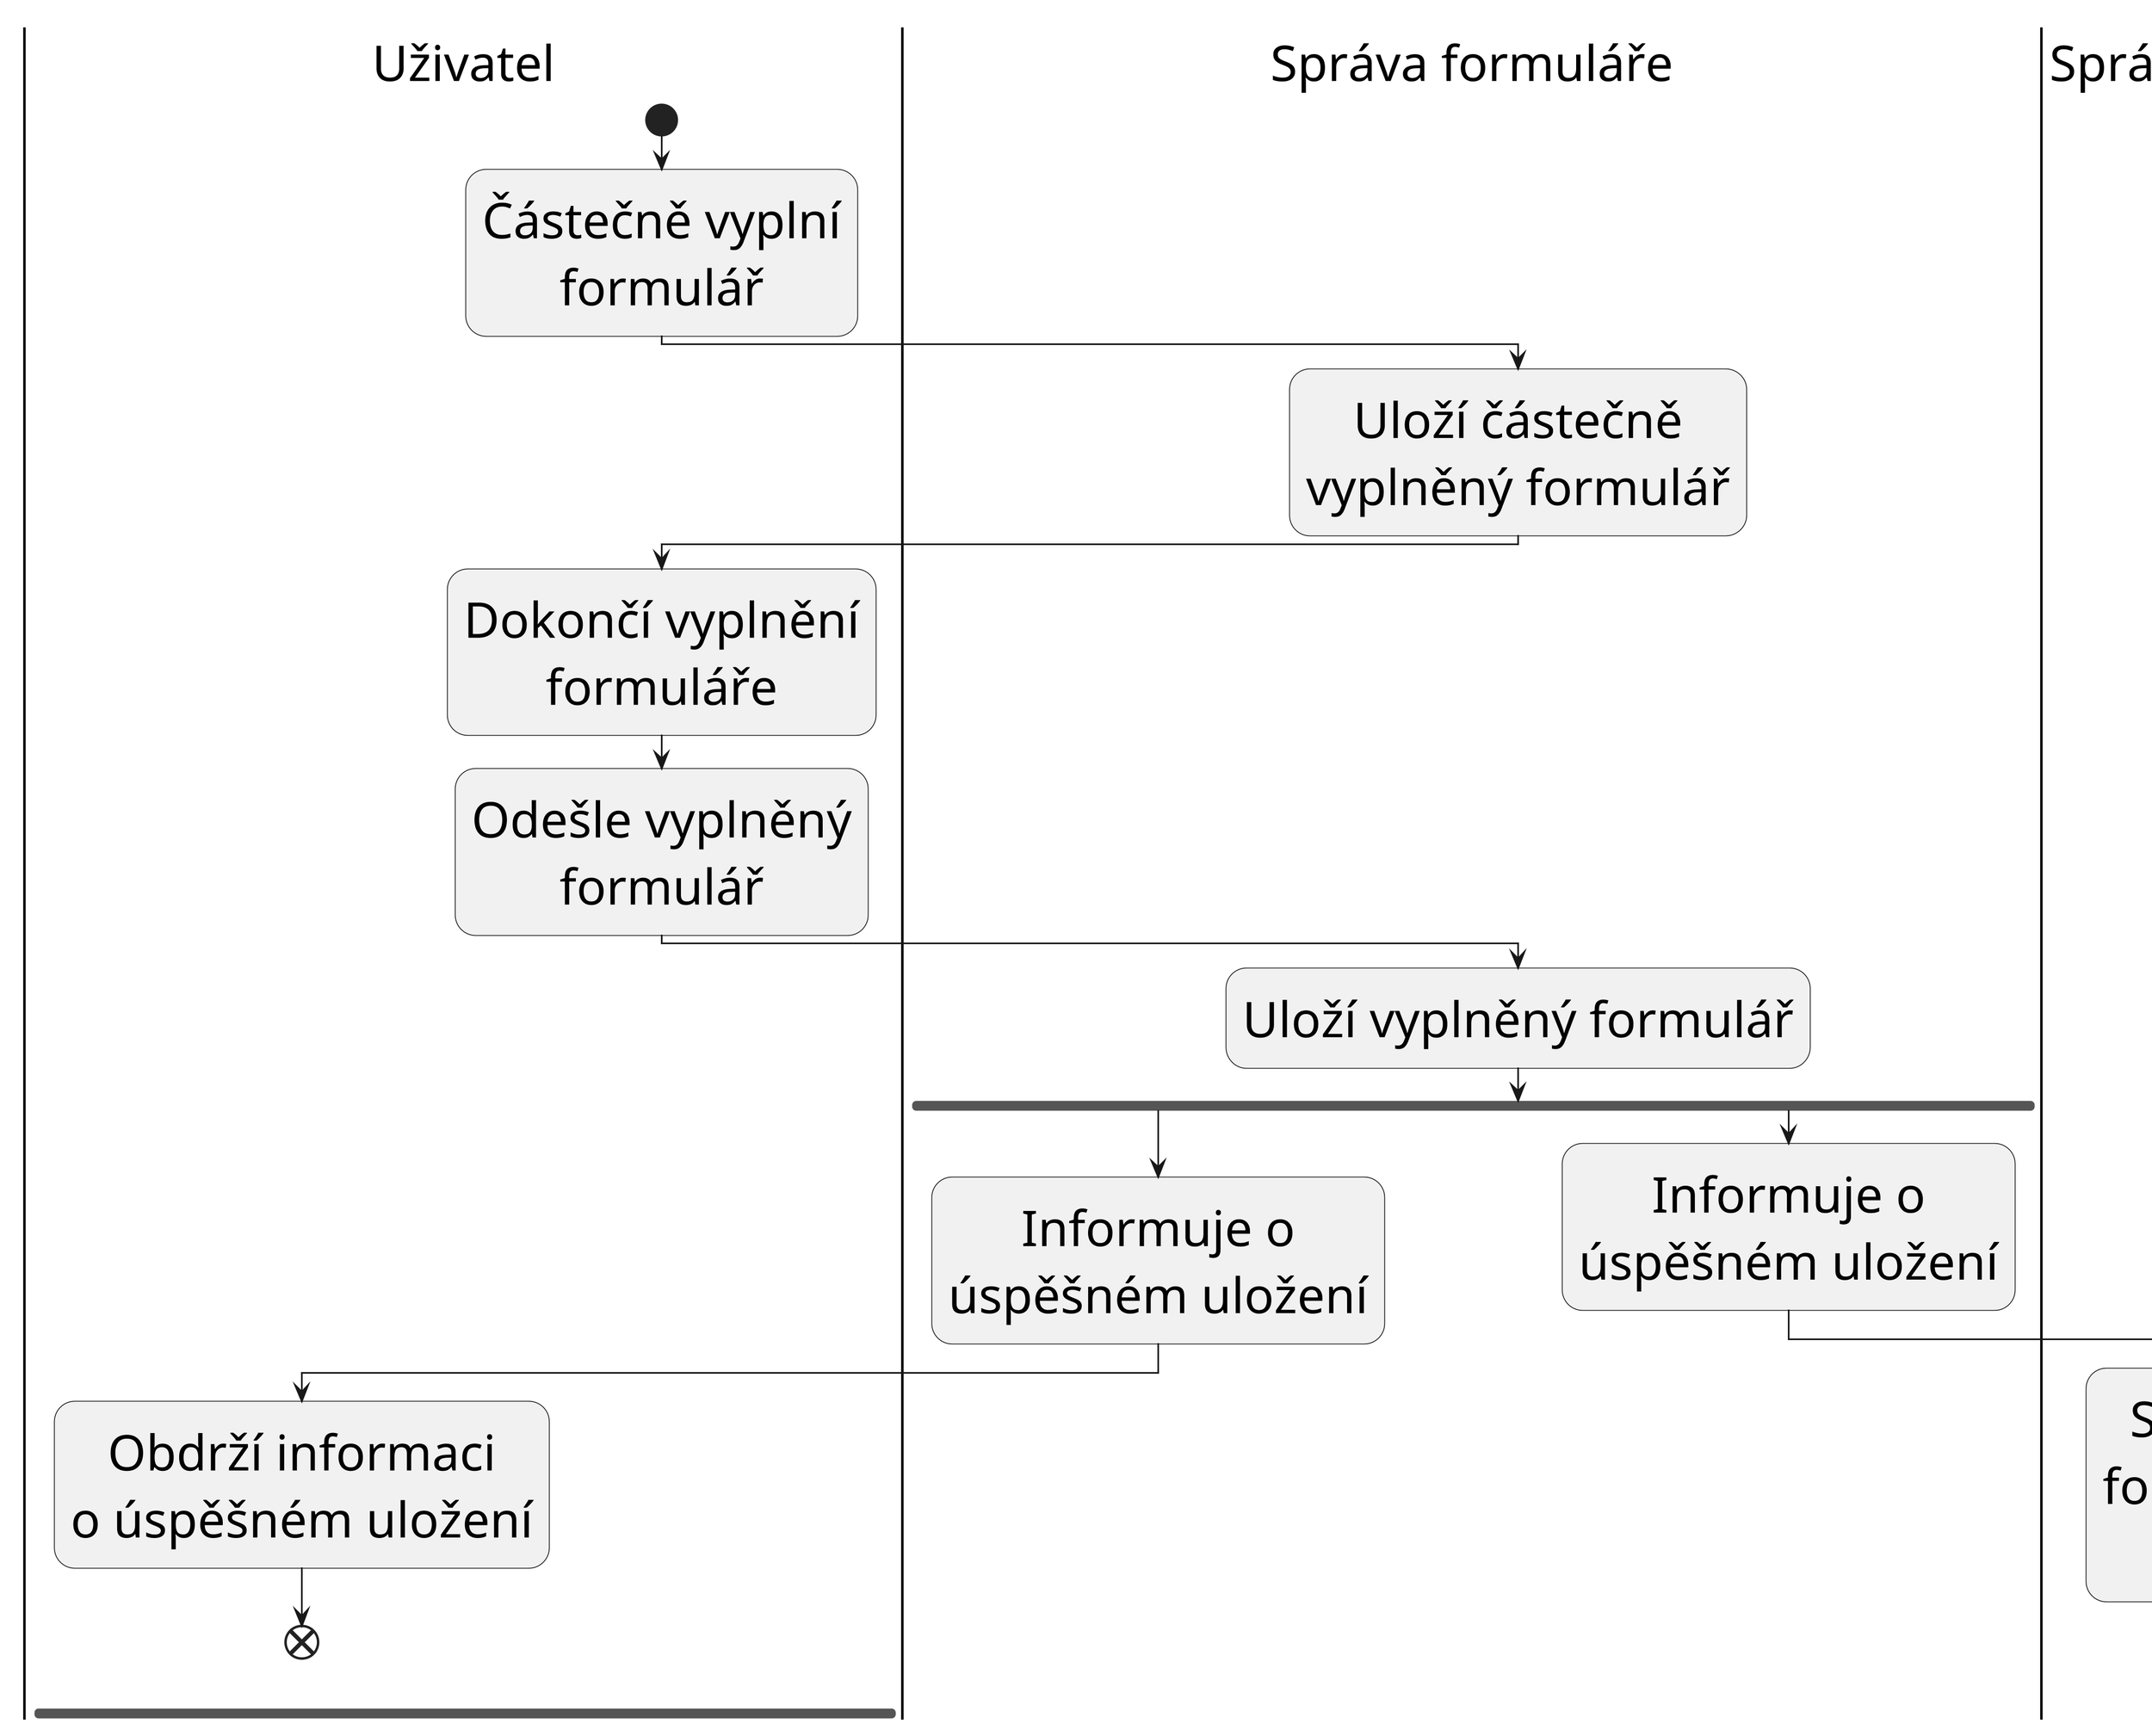 @startuml
skinparam dpi 300
skinparam defaultFontSize 30
skinparam defaultTextAlignment center

|Uživatel|
|Správa formuláře|
|Správa nedokončených vyplnění|

|Uživatel|
start

:Částečně vyplní\nformulář;
|Správa formuláře|
:Uloží částečně\nvyplněný formulář;
|Uživatel|
:Dokončí vyplnění\nformuláře;
:Odešle vyplněný\nformulář;
|Správa formuláře|
:Uloží vyplněný formulář;
fork
    :Informuje o\núspěšném uložení;
    |Uživatel|
    :Obdrží informaci\no úspěšném uložení;
    end
fork again
    |Správa formuláře|
    :Informuje o\núspěšném uložení;
    |Správa nedokončených vyplnění|
    :Smaže částečne vyplněný\nformulář pro daný formulář\nvlastněný uživatelem;
    end

@enduml